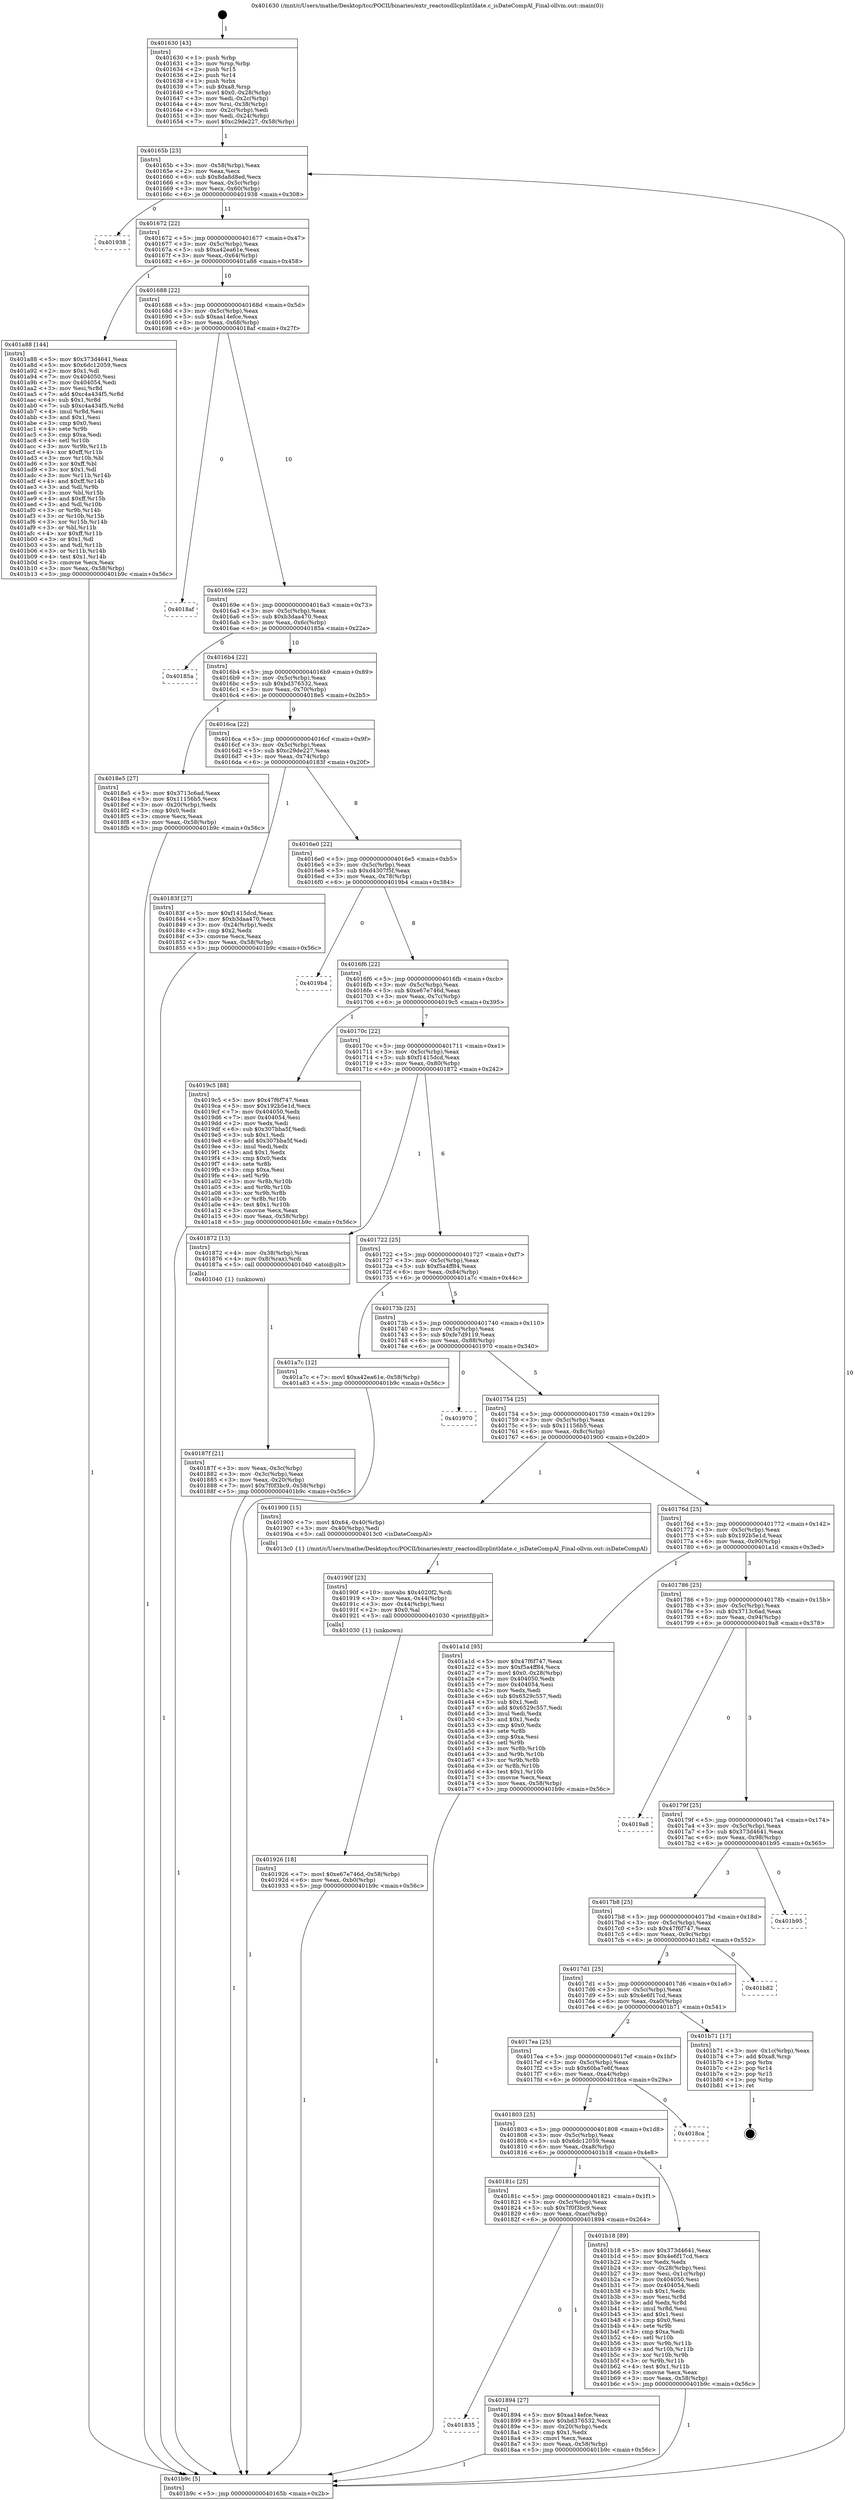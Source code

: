 digraph "0x401630" {
  label = "0x401630 (/mnt/c/Users/mathe/Desktop/tcc/POCII/binaries/extr_reactosdllcplintldate.c_isDateCompAl_Final-ollvm.out::main(0))"
  labelloc = "t"
  node[shape=record]

  Entry [label="",width=0.3,height=0.3,shape=circle,fillcolor=black,style=filled]
  "0x40165b" [label="{
     0x40165b [23]\l
     | [instrs]\l
     &nbsp;&nbsp;0x40165b \<+3\>: mov -0x58(%rbp),%eax\l
     &nbsp;&nbsp;0x40165e \<+2\>: mov %eax,%ecx\l
     &nbsp;&nbsp;0x401660 \<+6\>: sub $0x8da8d8ed,%ecx\l
     &nbsp;&nbsp;0x401666 \<+3\>: mov %eax,-0x5c(%rbp)\l
     &nbsp;&nbsp;0x401669 \<+3\>: mov %ecx,-0x60(%rbp)\l
     &nbsp;&nbsp;0x40166c \<+6\>: je 0000000000401938 \<main+0x308\>\l
  }"]
  "0x401938" [label="{
     0x401938\l
  }", style=dashed]
  "0x401672" [label="{
     0x401672 [22]\l
     | [instrs]\l
     &nbsp;&nbsp;0x401672 \<+5\>: jmp 0000000000401677 \<main+0x47\>\l
     &nbsp;&nbsp;0x401677 \<+3\>: mov -0x5c(%rbp),%eax\l
     &nbsp;&nbsp;0x40167a \<+5\>: sub $0xa42ea61e,%eax\l
     &nbsp;&nbsp;0x40167f \<+3\>: mov %eax,-0x64(%rbp)\l
     &nbsp;&nbsp;0x401682 \<+6\>: je 0000000000401a88 \<main+0x458\>\l
  }"]
  Exit [label="",width=0.3,height=0.3,shape=circle,fillcolor=black,style=filled,peripheries=2]
  "0x401a88" [label="{
     0x401a88 [144]\l
     | [instrs]\l
     &nbsp;&nbsp;0x401a88 \<+5\>: mov $0x373d4641,%eax\l
     &nbsp;&nbsp;0x401a8d \<+5\>: mov $0x6dc12059,%ecx\l
     &nbsp;&nbsp;0x401a92 \<+2\>: mov $0x1,%dl\l
     &nbsp;&nbsp;0x401a94 \<+7\>: mov 0x404050,%esi\l
     &nbsp;&nbsp;0x401a9b \<+7\>: mov 0x404054,%edi\l
     &nbsp;&nbsp;0x401aa2 \<+3\>: mov %esi,%r8d\l
     &nbsp;&nbsp;0x401aa5 \<+7\>: add $0xc4a434f5,%r8d\l
     &nbsp;&nbsp;0x401aac \<+4\>: sub $0x1,%r8d\l
     &nbsp;&nbsp;0x401ab0 \<+7\>: sub $0xc4a434f5,%r8d\l
     &nbsp;&nbsp;0x401ab7 \<+4\>: imul %r8d,%esi\l
     &nbsp;&nbsp;0x401abb \<+3\>: and $0x1,%esi\l
     &nbsp;&nbsp;0x401abe \<+3\>: cmp $0x0,%esi\l
     &nbsp;&nbsp;0x401ac1 \<+4\>: sete %r9b\l
     &nbsp;&nbsp;0x401ac5 \<+3\>: cmp $0xa,%edi\l
     &nbsp;&nbsp;0x401ac8 \<+4\>: setl %r10b\l
     &nbsp;&nbsp;0x401acc \<+3\>: mov %r9b,%r11b\l
     &nbsp;&nbsp;0x401acf \<+4\>: xor $0xff,%r11b\l
     &nbsp;&nbsp;0x401ad3 \<+3\>: mov %r10b,%bl\l
     &nbsp;&nbsp;0x401ad6 \<+3\>: xor $0xff,%bl\l
     &nbsp;&nbsp;0x401ad9 \<+3\>: xor $0x1,%dl\l
     &nbsp;&nbsp;0x401adc \<+3\>: mov %r11b,%r14b\l
     &nbsp;&nbsp;0x401adf \<+4\>: and $0xff,%r14b\l
     &nbsp;&nbsp;0x401ae3 \<+3\>: and %dl,%r9b\l
     &nbsp;&nbsp;0x401ae6 \<+3\>: mov %bl,%r15b\l
     &nbsp;&nbsp;0x401ae9 \<+4\>: and $0xff,%r15b\l
     &nbsp;&nbsp;0x401aed \<+3\>: and %dl,%r10b\l
     &nbsp;&nbsp;0x401af0 \<+3\>: or %r9b,%r14b\l
     &nbsp;&nbsp;0x401af3 \<+3\>: or %r10b,%r15b\l
     &nbsp;&nbsp;0x401af6 \<+3\>: xor %r15b,%r14b\l
     &nbsp;&nbsp;0x401af9 \<+3\>: or %bl,%r11b\l
     &nbsp;&nbsp;0x401afc \<+4\>: xor $0xff,%r11b\l
     &nbsp;&nbsp;0x401b00 \<+3\>: or $0x1,%dl\l
     &nbsp;&nbsp;0x401b03 \<+3\>: and %dl,%r11b\l
     &nbsp;&nbsp;0x401b06 \<+3\>: or %r11b,%r14b\l
     &nbsp;&nbsp;0x401b09 \<+4\>: test $0x1,%r14b\l
     &nbsp;&nbsp;0x401b0d \<+3\>: cmovne %ecx,%eax\l
     &nbsp;&nbsp;0x401b10 \<+3\>: mov %eax,-0x58(%rbp)\l
     &nbsp;&nbsp;0x401b13 \<+5\>: jmp 0000000000401b9c \<main+0x56c\>\l
  }"]
  "0x401688" [label="{
     0x401688 [22]\l
     | [instrs]\l
     &nbsp;&nbsp;0x401688 \<+5\>: jmp 000000000040168d \<main+0x5d\>\l
     &nbsp;&nbsp;0x40168d \<+3\>: mov -0x5c(%rbp),%eax\l
     &nbsp;&nbsp;0x401690 \<+5\>: sub $0xaa14efce,%eax\l
     &nbsp;&nbsp;0x401695 \<+3\>: mov %eax,-0x68(%rbp)\l
     &nbsp;&nbsp;0x401698 \<+6\>: je 00000000004018af \<main+0x27f\>\l
  }"]
  "0x401926" [label="{
     0x401926 [18]\l
     | [instrs]\l
     &nbsp;&nbsp;0x401926 \<+7\>: movl $0xe67e746d,-0x58(%rbp)\l
     &nbsp;&nbsp;0x40192d \<+6\>: mov %eax,-0xb0(%rbp)\l
     &nbsp;&nbsp;0x401933 \<+5\>: jmp 0000000000401b9c \<main+0x56c\>\l
  }"]
  "0x4018af" [label="{
     0x4018af\l
  }", style=dashed]
  "0x40169e" [label="{
     0x40169e [22]\l
     | [instrs]\l
     &nbsp;&nbsp;0x40169e \<+5\>: jmp 00000000004016a3 \<main+0x73\>\l
     &nbsp;&nbsp;0x4016a3 \<+3\>: mov -0x5c(%rbp),%eax\l
     &nbsp;&nbsp;0x4016a6 \<+5\>: sub $0xb3daa470,%eax\l
     &nbsp;&nbsp;0x4016ab \<+3\>: mov %eax,-0x6c(%rbp)\l
     &nbsp;&nbsp;0x4016ae \<+6\>: je 000000000040185a \<main+0x22a\>\l
  }"]
  "0x40190f" [label="{
     0x40190f [23]\l
     | [instrs]\l
     &nbsp;&nbsp;0x40190f \<+10\>: movabs $0x4020f2,%rdi\l
     &nbsp;&nbsp;0x401919 \<+3\>: mov %eax,-0x44(%rbp)\l
     &nbsp;&nbsp;0x40191c \<+3\>: mov -0x44(%rbp),%esi\l
     &nbsp;&nbsp;0x40191f \<+2\>: mov $0x0,%al\l
     &nbsp;&nbsp;0x401921 \<+5\>: call 0000000000401030 \<printf@plt\>\l
     | [calls]\l
     &nbsp;&nbsp;0x401030 \{1\} (unknown)\l
  }"]
  "0x40185a" [label="{
     0x40185a\l
  }", style=dashed]
  "0x4016b4" [label="{
     0x4016b4 [22]\l
     | [instrs]\l
     &nbsp;&nbsp;0x4016b4 \<+5\>: jmp 00000000004016b9 \<main+0x89\>\l
     &nbsp;&nbsp;0x4016b9 \<+3\>: mov -0x5c(%rbp),%eax\l
     &nbsp;&nbsp;0x4016bc \<+5\>: sub $0xbd376532,%eax\l
     &nbsp;&nbsp;0x4016c1 \<+3\>: mov %eax,-0x70(%rbp)\l
     &nbsp;&nbsp;0x4016c4 \<+6\>: je 00000000004018e5 \<main+0x2b5\>\l
  }"]
  "0x401835" [label="{
     0x401835\l
  }", style=dashed]
  "0x4018e5" [label="{
     0x4018e5 [27]\l
     | [instrs]\l
     &nbsp;&nbsp;0x4018e5 \<+5\>: mov $0x3713c6ad,%eax\l
     &nbsp;&nbsp;0x4018ea \<+5\>: mov $0x11156b5,%ecx\l
     &nbsp;&nbsp;0x4018ef \<+3\>: mov -0x20(%rbp),%edx\l
     &nbsp;&nbsp;0x4018f2 \<+3\>: cmp $0x0,%edx\l
     &nbsp;&nbsp;0x4018f5 \<+3\>: cmove %ecx,%eax\l
     &nbsp;&nbsp;0x4018f8 \<+3\>: mov %eax,-0x58(%rbp)\l
     &nbsp;&nbsp;0x4018fb \<+5\>: jmp 0000000000401b9c \<main+0x56c\>\l
  }"]
  "0x4016ca" [label="{
     0x4016ca [22]\l
     | [instrs]\l
     &nbsp;&nbsp;0x4016ca \<+5\>: jmp 00000000004016cf \<main+0x9f\>\l
     &nbsp;&nbsp;0x4016cf \<+3\>: mov -0x5c(%rbp),%eax\l
     &nbsp;&nbsp;0x4016d2 \<+5\>: sub $0xc29de227,%eax\l
     &nbsp;&nbsp;0x4016d7 \<+3\>: mov %eax,-0x74(%rbp)\l
     &nbsp;&nbsp;0x4016da \<+6\>: je 000000000040183f \<main+0x20f\>\l
  }"]
  "0x401894" [label="{
     0x401894 [27]\l
     | [instrs]\l
     &nbsp;&nbsp;0x401894 \<+5\>: mov $0xaa14efce,%eax\l
     &nbsp;&nbsp;0x401899 \<+5\>: mov $0xbd376532,%ecx\l
     &nbsp;&nbsp;0x40189e \<+3\>: mov -0x20(%rbp),%edx\l
     &nbsp;&nbsp;0x4018a1 \<+3\>: cmp $0x1,%edx\l
     &nbsp;&nbsp;0x4018a4 \<+3\>: cmovl %ecx,%eax\l
     &nbsp;&nbsp;0x4018a7 \<+3\>: mov %eax,-0x58(%rbp)\l
     &nbsp;&nbsp;0x4018aa \<+5\>: jmp 0000000000401b9c \<main+0x56c\>\l
  }"]
  "0x40183f" [label="{
     0x40183f [27]\l
     | [instrs]\l
     &nbsp;&nbsp;0x40183f \<+5\>: mov $0xf1415dcd,%eax\l
     &nbsp;&nbsp;0x401844 \<+5\>: mov $0xb3daa470,%ecx\l
     &nbsp;&nbsp;0x401849 \<+3\>: mov -0x24(%rbp),%edx\l
     &nbsp;&nbsp;0x40184c \<+3\>: cmp $0x2,%edx\l
     &nbsp;&nbsp;0x40184f \<+3\>: cmovne %ecx,%eax\l
     &nbsp;&nbsp;0x401852 \<+3\>: mov %eax,-0x58(%rbp)\l
     &nbsp;&nbsp;0x401855 \<+5\>: jmp 0000000000401b9c \<main+0x56c\>\l
  }"]
  "0x4016e0" [label="{
     0x4016e0 [22]\l
     | [instrs]\l
     &nbsp;&nbsp;0x4016e0 \<+5\>: jmp 00000000004016e5 \<main+0xb5\>\l
     &nbsp;&nbsp;0x4016e5 \<+3\>: mov -0x5c(%rbp),%eax\l
     &nbsp;&nbsp;0x4016e8 \<+5\>: sub $0xd4307f5f,%eax\l
     &nbsp;&nbsp;0x4016ed \<+3\>: mov %eax,-0x78(%rbp)\l
     &nbsp;&nbsp;0x4016f0 \<+6\>: je 00000000004019b4 \<main+0x384\>\l
  }"]
  "0x401b9c" [label="{
     0x401b9c [5]\l
     | [instrs]\l
     &nbsp;&nbsp;0x401b9c \<+5\>: jmp 000000000040165b \<main+0x2b\>\l
  }"]
  "0x401630" [label="{
     0x401630 [43]\l
     | [instrs]\l
     &nbsp;&nbsp;0x401630 \<+1\>: push %rbp\l
     &nbsp;&nbsp;0x401631 \<+3\>: mov %rsp,%rbp\l
     &nbsp;&nbsp;0x401634 \<+2\>: push %r15\l
     &nbsp;&nbsp;0x401636 \<+2\>: push %r14\l
     &nbsp;&nbsp;0x401638 \<+1\>: push %rbx\l
     &nbsp;&nbsp;0x401639 \<+7\>: sub $0xa8,%rsp\l
     &nbsp;&nbsp;0x401640 \<+7\>: movl $0x0,-0x28(%rbp)\l
     &nbsp;&nbsp;0x401647 \<+3\>: mov %edi,-0x2c(%rbp)\l
     &nbsp;&nbsp;0x40164a \<+4\>: mov %rsi,-0x38(%rbp)\l
     &nbsp;&nbsp;0x40164e \<+3\>: mov -0x2c(%rbp),%edi\l
     &nbsp;&nbsp;0x401651 \<+3\>: mov %edi,-0x24(%rbp)\l
     &nbsp;&nbsp;0x401654 \<+7\>: movl $0xc29de227,-0x58(%rbp)\l
  }"]
  "0x40181c" [label="{
     0x40181c [25]\l
     | [instrs]\l
     &nbsp;&nbsp;0x40181c \<+5\>: jmp 0000000000401821 \<main+0x1f1\>\l
     &nbsp;&nbsp;0x401821 \<+3\>: mov -0x5c(%rbp),%eax\l
     &nbsp;&nbsp;0x401824 \<+5\>: sub $0x7f0f3bc9,%eax\l
     &nbsp;&nbsp;0x401829 \<+6\>: mov %eax,-0xac(%rbp)\l
     &nbsp;&nbsp;0x40182f \<+6\>: je 0000000000401894 \<main+0x264\>\l
  }"]
  "0x4019b4" [label="{
     0x4019b4\l
  }", style=dashed]
  "0x4016f6" [label="{
     0x4016f6 [22]\l
     | [instrs]\l
     &nbsp;&nbsp;0x4016f6 \<+5\>: jmp 00000000004016fb \<main+0xcb\>\l
     &nbsp;&nbsp;0x4016fb \<+3\>: mov -0x5c(%rbp),%eax\l
     &nbsp;&nbsp;0x4016fe \<+5\>: sub $0xe67e746d,%eax\l
     &nbsp;&nbsp;0x401703 \<+3\>: mov %eax,-0x7c(%rbp)\l
     &nbsp;&nbsp;0x401706 \<+6\>: je 00000000004019c5 \<main+0x395\>\l
  }"]
  "0x401b18" [label="{
     0x401b18 [89]\l
     | [instrs]\l
     &nbsp;&nbsp;0x401b18 \<+5\>: mov $0x373d4641,%eax\l
     &nbsp;&nbsp;0x401b1d \<+5\>: mov $0x4e6f17cd,%ecx\l
     &nbsp;&nbsp;0x401b22 \<+2\>: xor %edx,%edx\l
     &nbsp;&nbsp;0x401b24 \<+3\>: mov -0x28(%rbp),%esi\l
     &nbsp;&nbsp;0x401b27 \<+3\>: mov %esi,-0x1c(%rbp)\l
     &nbsp;&nbsp;0x401b2a \<+7\>: mov 0x404050,%esi\l
     &nbsp;&nbsp;0x401b31 \<+7\>: mov 0x404054,%edi\l
     &nbsp;&nbsp;0x401b38 \<+3\>: sub $0x1,%edx\l
     &nbsp;&nbsp;0x401b3b \<+3\>: mov %esi,%r8d\l
     &nbsp;&nbsp;0x401b3e \<+3\>: add %edx,%r8d\l
     &nbsp;&nbsp;0x401b41 \<+4\>: imul %r8d,%esi\l
     &nbsp;&nbsp;0x401b45 \<+3\>: and $0x1,%esi\l
     &nbsp;&nbsp;0x401b48 \<+3\>: cmp $0x0,%esi\l
     &nbsp;&nbsp;0x401b4b \<+4\>: sete %r9b\l
     &nbsp;&nbsp;0x401b4f \<+3\>: cmp $0xa,%edi\l
     &nbsp;&nbsp;0x401b52 \<+4\>: setl %r10b\l
     &nbsp;&nbsp;0x401b56 \<+3\>: mov %r9b,%r11b\l
     &nbsp;&nbsp;0x401b59 \<+3\>: and %r10b,%r11b\l
     &nbsp;&nbsp;0x401b5c \<+3\>: xor %r10b,%r9b\l
     &nbsp;&nbsp;0x401b5f \<+3\>: or %r9b,%r11b\l
     &nbsp;&nbsp;0x401b62 \<+4\>: test $0x1,%r11b\l
     &nbsp;&nbsp;0x401b66 \<+3\>: cmovne %ecx,%eax\l
     &nbsp;&nbsp;0x401b69 \<+3\>: mov %eax,-0x58(%rbp)\l
     &nbsp;&nbsp;0x401b6c \<+5\>: jmp 0000000000401b9c \<main+0x56c\>\l
  }"]
  "0x4019c5" [label="{
     0x4019c5 [88]\l
     | [instrs]\l
     &nbsp;&nbsp;0x4019c5 \<+5\>: mov $0x47f6f747,%eax\l
     &nbsp;&nbsp;0x4019ca \<+5\>: mov $0x192b5e1d,%ecx\l
     &nbsp;&nbsp;0x4019cf \<+7\>: mov 0x404050,%edx\l
     &nbsp;&nbsp;0x4019d6 \<+7\>: mov 0x404054,%esi\l
     &nbsp;&nbsp;0x4019dd \<+2\>: mov %edx,%edi\l
     &nbsp;&nbsp;0x4019df \<+6\>: sub $0x307bba5f,%edi\l
     &nbsp;&nbsp;0x4019e5 \<+3\>: sub $0x1,%edi\l
     &nbsp;&nbsp;0x4019e8 \<+6\>: add $0x307bba5f,%edi\l
     &nbsp;&nbsp;0x4019ee \<+3\>: imul %edi,%edx\l
     &nbsp;&nbsp;0x4019f1 \<+3\>: and $0x1,%edx\l
     &nbsp;&nbsp;0x4019f4 \<+3\>: cmp $0x0,%edx\l
     &nbsp;&nbsp;0x4019f7 \<+4\>: sete %r8b\l
     &nbsp;&nbsp;0x4019fb \<+3\>: cmp $0xa,%esi\l
     &nbsp;&nbsp;0x4019fe \<+4\>: setl %r9b\l
     &nbsp;&nbsp;0x401a02 \<+3\>: mov %r8b,%r10b\l
     &nbsp;&nbsp;0x401a05 \<+3\>: and %r9b,%r10b\l
     &nbsp;&nbsp;0x401a08 \<+3\>: xor %r9b,%r8b\l
     &nbsp;&nbsp;0x401a0b \<+3\>: or %r8b,%r10b\l
     &nbsp;&nbsp;0x401a0e \<+4\>: test $0x1,%r10b\l
     &nbsp;&nbsp;0x401a12 \<+3\>: cmovne %ecx,%eax\l
     &nbsp;&nbsp;0x401a15 \<+3\>: mov %eax,-0x58(%rbp)\l
     &nbsp;&nbsp;0x401a18 \<+5\>: jmp 0000000000401b9c \<main+0x56c\>\l
  }"]
  "0x40170c" [label="{
     0x40170c [22]\l
     | [instrs]\l
     &nbsp;&nbsp;0x40170c \<+5\>: jmp 0000000000401711 \<main+0xe1\>\l
     &nbsp;&nbsp;0x401711 \<+3\>: mov -0x5c(%rbp),%eax\l
     &nbsp;&nbsp;0x401714 \<+5\>: sub $0xf1415dcd,%eax\l
     &nbsp;&nbsp;0x401719 \<+3\>: mov %eax,-0x80(%rbp)\l
     &nbsp;&nbsp;0x40171c \<+6\>: je 0000000000401872 \<main+0x242\>\l
  }"]
  "0x401803" [label="{
     0x401803 [25]\l
     | [instrs]\l
     &nbsp;&nbsp;0x401803 \<+5\>: jmp 0000000000401808 \<main+0x1d8\>\l
     &nbsp;&nbsp;0x401808 \<+3\>: mov -0x5c(%rbp),%eax\l
     &nbsp;&nbsp;0x40180b \<+5\>: sub $0x6dc12059,%eax\l
     &nbsp;&nbsp;0x401810 \<+6\>: mov %eax,-0xa8(%rbp)\l
     &nbsp;&nbsp;0x401816 \<+6\>: je 0000000000401b18 \<main+0x4e8\>\l
  }"]
  "0x401872" [label="{
     0x401872 [13]\l
     | [instrs]\l
     &nbsp;&nbsp;0x401872 \<+4\>: mov -0x38(%rbp),%rax\l
     &nbsp;&nbsp;0x401876 \<+4\>: mov 0x8(%rax),%rdi\l
     &nbsp;&nbsp;0x40187a \<+5\>: call 0000000000401040 \<atoi@plt\>\l
     | [calls]\l
     &nbsp;&nbsp;0x401040 \{1\} (unknown)\l
  }"]
  "0x401722" [label="{
     0x401722 [25]\l
     | [instrs]\l
     &nbsp;&nbsp;0x401722 \<+5\>: jmp 0000000000401727 \<main+0xf7\>\l
     &nbsp;&nbsp;0x401727 \<+3\>: mov -0x5c(%rbp),%eax\l
     &nbsp;&nbsp;0x40172a \<+5\>: sub $0xf5a4ff84,%eax\l
     &nbsp;&nbsp;0x40172f \<+6\>: mov %eax,-0x84(%rbp)\l
     &nbsp;&nbsp;0x401735 \<+6\>: je 0000000000401a7c \<main+0x44c\>\l
  }"]
  "0x40187f" [label="{
     0x40187f [21]\l
     | [instrs]\l
     &nbsp;&nbsp;0x40187f \<+3\>: mov %eax,-0x3c(%rbp)\l
     &nbsp;&nbsp;0x401882 \<+3\>: mov -0x3c(%rbp),%eax\l
     &nbsp;&nbsp;0x401885 \<+3\>: mov %eax,-0x20(%rbp)\l
     &nbsp;&nbsp;0x401888 \<+7\>: movl $0x7f0f3bc9,-0x58(%rbp)\l
     &nbsp;&nbsp;0x40188f \<+5\>: jmp 0000000000401b9c \<main+0x56c\>\l
  }"]
  "0x4018ca" [label="{
     0x4018ca\l
  }", style=dashed]
  "0x401a7c" [label="{
     0x401a7c [12]\l
     | [instrs]\l
     &nbsp;&nbsp;0x401a7c \<+7\>: movl $0xa42ea61e,-0x58(%rbp)\l
     &nbsp;&nbsp;0x401a83 \<+5\>: jmp 0000000000401b9c \<main+0x56c\>\l
  }"]
  "0x40173b" [label="{
     0x40173b [25]\l
     | [instrs]\l
     &nbsp;&nbsp;0x40173b \<+5\>: jmp 0000000000401740 \<main+0x110\>\l
     &nbsp;&nbsp;0x401740 \<+3\>: mov -0x5c(%rbp),%eax\l
     &nbsp;&nbsp;0x401743 \<+5\>: sub $0xfe7d9119,%eax\l
     &nbsp;&nbsp;0x401748 \<+6\>: mov %eax,-0x88(%rbp)\l
     &nbsp;&nbsp;0x40174e \<+6\>: je 0000000000401970 \<main+0x340\>\l
  }"]
  "0x4017ea" [label="{
     0x4017ea [25]\l
     | [instrs]\l
     &nbsp;&nbsp;0x4017ea \<+5\>: jmp 00000000004017ef \<main+0x1bf\>\l
     &nbsp;&nbsp;0x4017ef \<+3\>: mov -0x5c(%rbp),%eax\l
     &nbsp;&nbsp;0x4017f2 \<+5\>: sub $0x60ba7e6f,%eax\l
     &nbsp;&nbsp;0x4017f7 \<+6\>: mov %eax,-0xa4(%rbp)\l
     &nbsp;&nbsp;0x4017fd \<+6\>: je 00000000004018ca \<main+0x29a\>\l
  }"]
  "0x401970" [label="{
     0x401970\l
  }", style=dashed]
  "0x401754" [label="{
     0x401754 [25]\l
     | [instrs]\l
     &nbsp;&nbsp;0x401754 \<+5\>: jmp 0000000000401759 \<main+0x129\>\l
     &nbsp;&nbsp;0x401759 \<+3\>: mov -0x5c(%rbp),%eax\l
     &nbsp;&nbsp;0x40175c \<+5\>: sub $0x11156b5,%eax\l
     &nbsp;&nbsp;0x401761 \<+6\>: mov %eax,-0x8c(%rbp)\l
     &nbsp;&nbsp;0x401767 \<+6\>: je 0000000000401900 \<main+0x2d0\>\l
  }"]
  "0x401b71" [label="{
     0x401b71 [17]\l
     | [instrs]\l
     &nbsp;&nbsp;0x401b71 \<+3\>: mov -0x1c(%rbp),%eax\l
     &nbsp;&nbsp;0x401b74 \<+7\>: add $0xa8,%rsp\l
     &nbsp;&nbsp;0x401b7b \<+1\>: pop %rbx\l
     &nbsp;&nbsp;0x401b7c \<+2\>: pop %r14\l
     &nbsp;&nbsp;0x401b7e \<+2\>: pop %r15\l
     &nbsp;&nbsp;0x401b80 \<+1\>: pop %rbp\l
     &nbsp;&nbsp;0x401b81 \<+1\>: ret\l
  }"]
  "0x401900" [label="{
     0x401900 [15]\l
     | [instrs]\l
     &nbsp;&nbsp;0x401900 \<+7\>: movl $0x64,-0x40(%rbp)\l
     &nbsp;&nbsp;0x401907 \<+3\>: mov -0x40(%rbp),%edi\l
     &nbsp;&nbsp;0x40190a \<+5\>: call 00000000004013c0 \<isDateCompAl\>\l
     | [calls]\l
     &nbsp;&nbsp;0x4013c0 \{1\} (/mnt/c/Users/mathe/Desktop/tcc/POCII/binaries/extr_reactosdllcplintldate.c_isDateCompAl_Final-ollvm.out::isDateCompAl)\l
  }"]
  "0x40176d" [label="{
     0x40176d [25]\l
     | [instrs]\l
     &nbsp;&nbsp;0x40176d \<+5\>: jmp 0000000000401772 \<main+0x142\>\l
     &nbsp;&nbsp;0x401772 \<+3\>: mov -0x5c(%rbp),%eax\l
     &nbsp;&nbsp;0x401775 \<+5\>: sub $0x192b5e1d,%eax\l
     &nbsp;&nbsp;0x40177a \<+6\>: mov %eax,-0x90(%rbp)\l
     &nbsp;&nbsp;0x401780 \<+6\>: je 0000000000401a1d \<main+0x3ed\>\l
  }"]
  "0x4017d1" [label="{
     0x4017d1 [25]\l
     | [instrs]\l
     &nbsp;&nbsp;0x4017d1 \<+5\>: jmp 00000000004017d6 \<main+0x1a6\>\l
     &nbsp;&nbsp;0x4017d6 \<+3\>: mov -0x5c(%rbp),%eax\l
     &nbsp;&nbsp;0x4017d9 \<+5\>: sub $0x4e6f17cd,%eax\l
     &nbsp;&nbsp;0x4017de \<+6\>: mov %eax,-0xa0(%rbp)\l
     &nbsp;&nbsp;0x4017e4 \<+6\>: je 0000000000401b71 \<main+0x541\>\l
  }"]
  "0x401a1d" [label="{
     0x401a1d [95]\l
     | [instrs]\l
     &nbsp;&nbsp;0x401a1d \<+5\>: mov $0x47f6f747,%eax\l
     &nbsp;&nbsp;0x401a22 \<+5\>: mov $0xf5a4ff84,%ecx\l
     &nbsp;&nbsp;0x401a27 \<+7\>: movl $0x0,-0x28(%rbp)\l
     &nbsp;&nbsp;0x401a2e \<+7\>: mov 0x404050,%edx\l
     &nbsp;&nbsp;0x401a35 \<+7\>: mov 0x404054,%esi\l
     &nbsp;&nbsp;0x401a3c \<+2\>: mov %edx,%edi\l
     &nbsp;&nbsp;0x401a3e \<+6\>: sub $0x6529c557,%edi\l
     &nbsp;&nbsp;0x401a44 \<+3\>: sub $0x1,%edi\l
     &nbsp;&nbsp;0x401a47 \<+6\>: add $0x6529c557,%edi\l
     &nbsp;&nbsp;0x401a4d \<+3\>: imul %edi,%edx\l
     &nbsp;&nbsp;0x401a50 \<+3\>: and $0x1,%edx\l
     &nbsp;&nbsp;0x401a53 \<+3\>: cmp $0x0,%edx\l
     &nbsp;&nbsp;0x401a56 \<+4\>: sete %r8b\l
     &nbsp;&nbsp;0x401a5a \<+3\>: cmp $0xa,%esi\l
     &nbsp;&nbsp;0x401a5d \<+4\>: setl %r9b\l
     &nbsp;&nbsp;0x401a61 \<+3\>: mov %r8b,%r10b\l
     &nbsp;&nbsp;0x401a64 \<+3\>: and %r9b,%r10b\l
     &nbsp;&nbsp;0x401a67 \<+3\>: xor %r9b,%r8b\l
     &nbsp;&nbsp;0x401a6a \<+3\>: or %r8b,%r10b\l
     &nbsp;&nbsp;0x401a6d \<+4\>: test $0x1,%r10b\l
     &nbsp;&nbsp;0x401a71 \<+3\>: cmovne %ecx,%eax\l
     &nbsp;&nbsp;0x401a74 \<+3\>: mov %eax,-0x58(%rbp)\l
     &nbsp;&nbsp;0x401a77 \<+5\>: jmp 0000000000401b9c \<main+0x56c\>\l
  }"]
  "0x401786" [label="{
     0x401786 [25]\l
     | [instrs]\l
     &nbsp;&nbsp;0x401786 \<+5\>: jmp 000000000040178b \<main+0x15b\>\l
     &nbsp;&nbsp;0x40178b \<+3\>: mov -0x5c(%rbp),%eax\l
     &nbsp;&nbsp;0x40178e \<+5\>: sub $0x3713c6ad,%eax\l
     &nbsp;&nbsp;0x401793 \<+6\>: mov %eax,-0x94(%rbp)\l
     &nbsp;&nbsp;0x401799 \<+6\>: je 00000000004019a8 \<main+0x378\>\l
  }"]
  "0x401b82" [label="{
     0x401b82\l
  }", style=dashed]
  "0x4019a8" [label="{
     0x4019a8\l
  }", style=dashed]
  "0x40179f" [label="{
     0x40179f [25]\l
     | [instrs]\l
     &nbsp;&nbsp;0x40179f \<+5\>: jmp 00000000004017a4 \<main+0x174\>\l
     &nbsp;&nbsp;0x4017a4 \<+3\>: mov -0x5c(%rbp),%eax\l
     &nbsp;&nbsp;0x4017a7 \<+5\>: sub $0x373d4641,%eax\l
     &nbsp;&nbsp;0x4017ac \<+6\>: mov %eax,-0x98(%rbp)\l
     &nbsp;&nbsp;0x4017b2 \<+6\>: je 0000000000401b95 \<main+0x565\>\l
  }"]
  "0x4017b8" [label="{
     0x4017b8 [25]\l
     | [instrs]\l
     &nbsp;&nbsp;0x4017b8 \<+5\>: jmp 00000000004017bd \<main+0x18d\>\l
     &nbsp;&nbsp;0x4017bd \<+3\>: mov -0x5c(%rbp),%eax\l
     &nbsp;&nbsp;0x4017c0 \<+5\>: sub $0x47f6f747,%eax\l
     &nbsp;&nbsp;0x4017c5 \<+6\>: mov %eax,-0x9c(%rbp)\l
     &nbsp;&nbsp;0x4017cb \<+6\>: je 0000000000401b82 \<main+0x552\>\l
  }"]
  "0x401b95" [label="{
     0x401b95\l
  }", style=dashed]
  Entry -> "0x401630" [label=" 1"]
  "0x40165b" -> "0x401938" [label=" 0"]
  "0x40165b" -> "0x401672" [label=" 11"]
  "0x401b71" -> Exit [label=" 1"]
  "0x401672" -> "0x401a88" [label=" 1"]
  "0x401672" -> "0x401688" [label=" 10"]
  "0x401b18" -> "0x401b9c" [label=" 1"]
  "0x401688" -> "0x4018af" [label=" 0"]
  "0x401688" -> "0x40169e" [label=" 10"]
  "0x401a88" -> "0x401b9c" [label=" 1"]
  "0x40169e" -> "0x40185a" [label=" 0"]
  "0x40169e" -> "0x4016b4" [label=" 10"]
  "0x401a7c" -> "0x401b9c" [label=" 1"]
  "0x4016b4" -> "0x4018e5" [label=" 1"]
  "0x4016b4" -> "0x4016ca" [label=" 9"]
  "0x401a1d" -> "0x401b9c" [label=" 1"]
  "0x4016ca" -> "0x40183f" [label=" 1"]
  "0x4016ca" -> "0x4016e0" [label=" 8"]
  "0x40183f" -> "0x401b9c" [label=" 1"]
  "0x401630" -> "0x40165b" [label=" 1"]
  "0x401b9c" -> "0x40165b" [label=" 10"]
  "0x4019c5" -> "0x401b9c" [label=" 1"]
  "0x4016e0" -> "0x4019b4" [label=" 0"]
  "0x4016e0" -> "0x4016f6" [label=" 8"]
  "0x40190f" -> "0x401926" [label=" 1"]
  "0x4016f6" -> "0x4019c5" [label=" 1"]
  "0x4016f6" -> "0x40170c" [label=" 7"]
  "0x401900" -> "0x40190f" [label=" 1"]
  "0x40170c" -> "0x401872" [label=" 1"]
  "0x40170c" -> "0x401722" [label=" 6"]
  "0x401872" -> "0x40187f" [label=" 1"]
  "0x40187f" -> "0x401b9c" [label=" 1"]
  "0x401894" -> "0x401b9c" [label=" 1"]
  "0x401722" -> "0x401a7c" [label=" 1"]
  "0x401722" -> "0x40173b" [label=" 5"]
  "0x40181c" -> "0x401835" [label=" 0"]
  "0x40173b" -> "0x401970" [label=" 0"]
  "0x40173b" -> "0x401754" [label=" 5"]
  "0x401926" -> "0x401b9c" [label=" 1"]
  "0x401754" -> "0x401900" [label=" 1"]
  "0x401754" -> "0x40176d" [label=" 4"]
  "0x401803" -> "0x40181c" [label=" 1"]
  "0x40176d" -> "0x401a1d" [label=" 1"]
  "0x40176d" -> "0x401786" [label=" 3"]
  "0x4018e5" -> "0x401b9c" [label=" 1"]
  "0x401786" -> "0x4019a8" [label=" 0"]
  "0x401786" -> "0x40179f" [label=" 3"]
  "0x4017ea" -> "0x401803" [label=" 2"]
  "0x40179f" -> "0x401b95" [label=" 0"]
  "0x40179f" -> "0x4017b8" [label=" 3"]
  "0x4017ea" -> "0x4018ca" [label=" 0"]
  "0x4017b8" -> "0x401b82" [label=" 0"]
  "0x4017b8" -> "0x4017d1" [label=" 3"]
  "0x401803" -> "0x401b18" [label=" 1"]
  "0x4017d1" -> "0x401b71" [label=" 1"]
  "0x4017d1" -> "0x4017ea" [label=" 2"]
  "0x40181c" -> "0x401894" [label=" 1"]
}
